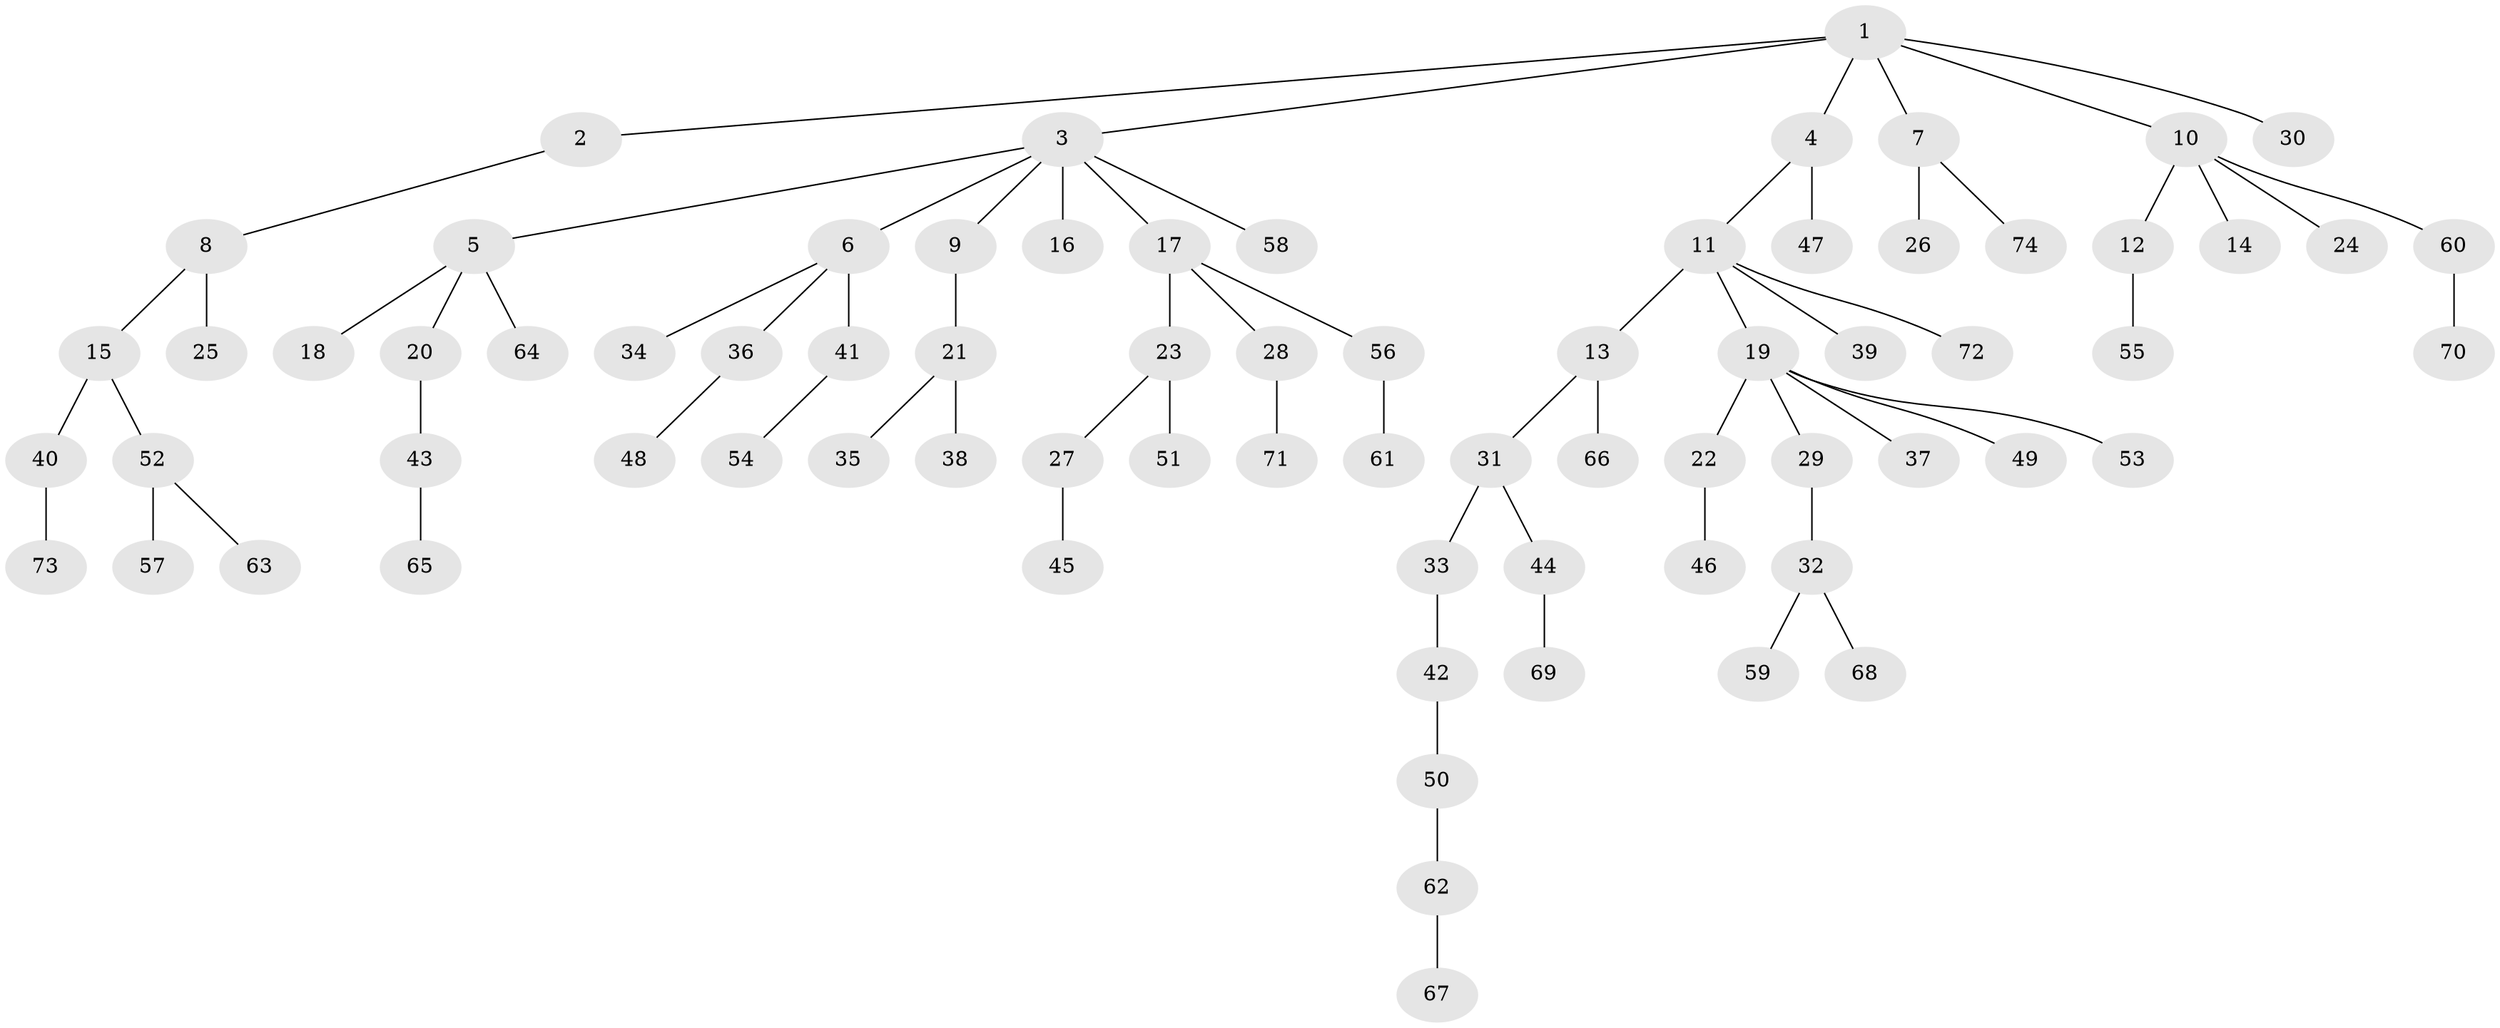 // coarse degree distribution, {6: 0.09090909090909091, 3: 0.13636363636363635, 2: 0.18181818181818182, 1: 0.5909090909090909}
// Generated by graph-tools (version 1.1) at 2025/19/03/04/25 18:19:16]
// undirected, 74 vertices, 73 edges
graph export_dot {
graph [start="1"]
  node [color=gray90,style=filled];
  1;
  2;
  3;
  4;
  5;
  6;
  7;
  8;
  9;
  10;
  11;
  12;
  13;
  14;
  15;
  16;
  17;
  18;
  19;
  20;
  21;
  22;
  23;
  24;
  25;
  26;
  27;
  28;
  29;
  30;
  31;
  32;
  33;
  34;
  35;
  36;
  37;
  38;
  39;
  40;
  41;
  42;
  43;
  44;
  45;
  46;
  47;
  48;
  49;
  50;
  51;
  52;
  53;
  54;
  55;
  56;
  57;
  58;
  59;
  60;
  61;
  62;
  63;
  64;
  65;
  66;
  67;
  68;
  69;
  70;
  71;
  72;
  73;
  74;
  1 -- 2;
  1 -- 3;
  1 -- 4;
  1 -- 7;
  1 -- 10;
  1 -- 30;
  2 -- 8;
  3 -- 5;
  3 -- 6;
  3 -- 9;
  3 -- 16;
  3 -- 17;
  3 -- 58;
  4 -- 11;
  4 -- 47;
  5 -- 18;
  5 -- 20;
  5 -- 64;
  6 -- 34;
  6 -- 36;
  6 -- 41;
  7 -- 26;
  7 -- 74;
  8 -- 15;
  8 -- 25;
  9 -- 21;
  10 -- 12;
  10 -- 14;
  10 -- 24;
  10 -- 60;
  11 -- 13;
  11 -- 19;
  11 -- 39;
  11 -- 72;
  12 -- 55;
  13 -- 31;
  13 -- 66;
  15 -- 40;
  15 -- 52;
  17 -- 23;
  17 -- 28;
  17 -- 56;
  19 -- 22;
  19 -- 29;
  19 -- 37;
  19 -- 49;
  19 -- 53;
  20 -- 43;
  21 -- 35;
  21 -- 38;
  22 -- 46;
  23 -- 27;
  23 -- 51;
  27 -- 45;
  28 -- 71;
  29 -- 32;
  31 -- 33;
  31 -- 44;
  32 -- 59;
  32 -- 68;
  33 -- 42;
  36 -- 48;
  40 -- 73;
  41 -- 54;
  42 -- 50;
  43 -- 65;
  44 -- 69;
  50 -- 62;
  52 -- 57;
  52 -- 63;
  56 -- 61;
  60 -- 70;
  62 -- 67;
}
